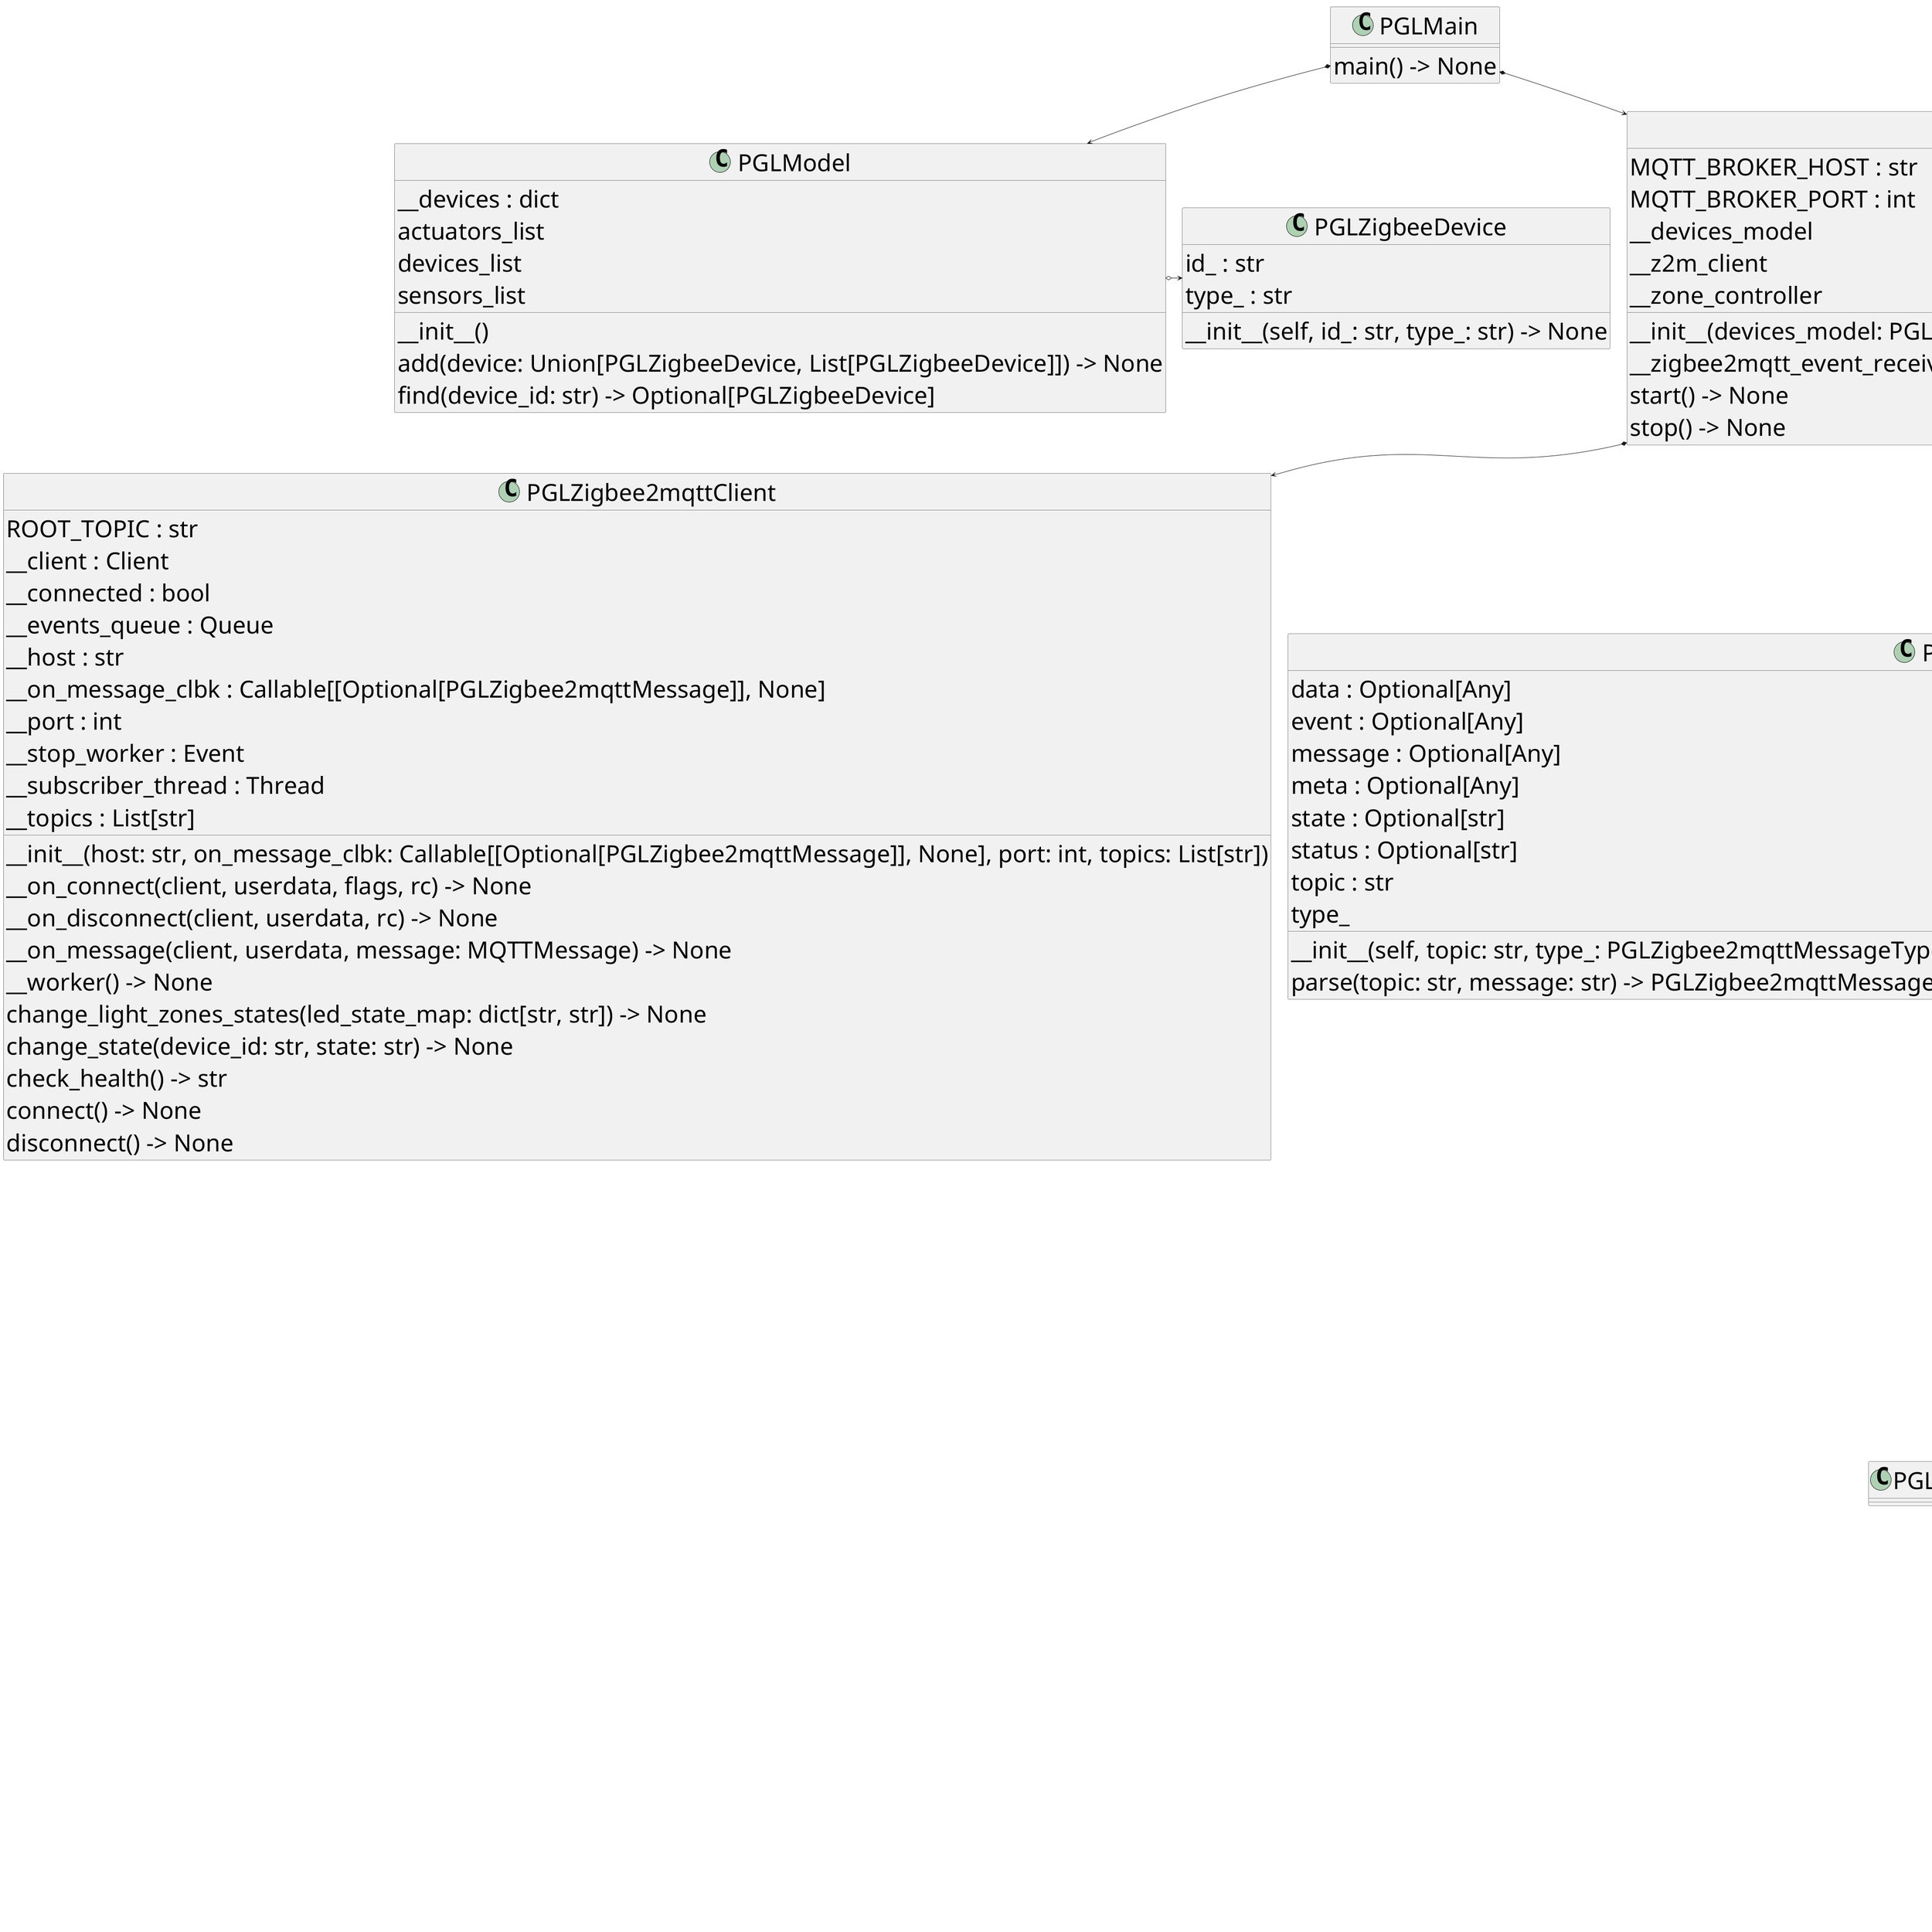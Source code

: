 @startuml classes
set namespaceSeparator none
' skinparam classFontSize 40
' skinparam Fontsize
skinparam defaultFontSize 50


class "PGLMain" as src.PGLMain {
  main() -> None
}

class "Event_" as src.PGLServerAPI.Event_ {
  payload : str
  type : str
  __init__(self, type: str, payload: str) -> None
}
class "PGLController" as src.PGLController.PGLController {
  MQTT_BROKER_HOST : str
  MQTT_BROKER_PORT : int
  __devices_model
  __z2m_client
  __zone_controller
  __init__(devices_model: PGLModel) -> None
  __zigbee2mqtt_event_received(message: PGLZigbee2mqttMessage) -> None
  start() -> None
  stop() -> None
}
class "PGLJourney" as src.PGLJourney.PGLJourney {
  __current_zone : NoneType, int
  __last_zone : int
  __milestones : dict
  __time_limit : timedelta
  __timeout : timedelta
  __timer_thread : Thread
  __zone_times : dict
  server_api_callback
  stop_worker : Event
  __get_bathroom_time() -> datetime.timedelta
  __get_time_passed_in_bathroom() -> datetime.timedelta
  __init__(last_zone: int, server_api_callback)
  __set_milestones_if_complete(zone) -> None
  enter_zone(zone: int) -> None
  get_journey_to_string() -> str
  is_journey_complete() -> bool
  timing_worker() -> None
}
class "PGLModel" as src.PGLModel.PGLModel {
  __devices : dict
  actuators_list
  devices_list
  sensors_list
  __init__()
  add(device: Union[PGLZigbeeDevice, List[PGLZigbeeDevice]]) -> None
  find(device_id: str) -> Optional[PGLZigbeeDevice]
}
class "PGLServerAPI" as src.PGLServerAPI.PGLServerAPI {
  __EMERGENCY_TYPE : str
  __JOURNEY_TYPE : str
  __REQUEST_EMERGENCY_TOPIC : str
  __REQUEST_STORE_EVENT_IN_DB_TOPIC : str
  __events_queue : Queue
  __mqtt_client : Client
  __mqtt_host : str
  __mqtt_port : int
  __stop_worker : Event
  __worker_thread : Thread
  __init__(mqtt_host: str, mqtt_port: int) -> None
  __on_connect(client, userdata, flags, rc) -> None
  __worker() -> None
  add_event_to_queue(payload: str, event_type: str) -> None
  stop_server_api()
}
class "PGLZigbee2mqttClient" as src.PGLZigbee2mqttClient.PGLZigbee2mqttClient {
  ROOT_TOPIC : str
  __client : Client
  __connected : bool
  __events_queue : Queue
  __host : str
  __on_message_clbk : Callable[[Optional[PGLZigbee2mqttMessage]], None]
  __port : int
  __stop_worker : Event
  __subscriber_thread : Thread
  __topics : List[str]
  __init__(host: str, on_message_clbk: Callable[[Optional[PGLZigbee2mqttMessage]], None], port: int, topics: List[str])
  __on_connect(client, userdata, flags, rc) -> None
  __on_disconnect(client, userdata, rc) -> None
  __on_message(client, userdata, message: MQTTMessage) -> None
  __worker() -> None
  change_light_zones_states(led_state_map: dict[str, str]) -> None
  change_state(device_id: str, state: str) -> None
  check_health() -> str
  connect() -> None
  disconnect() -> None
}
class "PGLZigbee2mqttMessage" as src.PGLZigbee2mqttClient.PGLZigbee2mqttMessage {
  data : Optional[Any]
  event : Optional[Any]
  message : Optional[Any]
  meta : Optional[Any]
  state : Optional[str]
  status : Optional[str]
  topic : str
  type_
  __init__(self, topic: str, type_: PGLZigbee2mqttMessageType, data: Any, event: Any, message: Any, meta: Any, status: str, state: str) -> None
  parse(topic: str, message: str) -> PGLZigbee2mqttMessage
}
class "PGLZigbee2mqttMessageType" as src.PGLZigbee2mqttClient.PGLZigbee2mqttMessageType {
}
class "PGLZigbeeDevice" as src.PGLModel.PGLZigbeeDevice {
  id_ : str
  type_ : str
  __init__(self, id_: str, type_: str) -> None
}
class "PGLZoneController" as src.PGLZoneController.PGLZoneController {
  current_zone : Optional[int], NoneType
  direction : str
  journey
  led_states : dict[str, str]
  server_api
  zone_count : int
  zones_devices_map : dict[int, dict[str, str]]
  __get_zones_to_light_up() -> Optional[tuple[int, int]]
  __init__(devices_model: PGLModel)
  __reset_and_send_journey() -> None
  __update_journey_zone(zone) -> bool
  bind_device_to_zone(zone_id: int, device: PGLZigbeeDevice) -> None
  control_zones(device_id) -> Optional[dict[str, str]]
  get_device_id_from_zone_id(zone_id: int, device_type: str) -> str
  get_device_ids_from_zone_ids(zone_ids: list[int], types: list[str])
  get_zone_from_device_id(device_id: str) -> int
  get_zones_devices_map() -> dict[int, dict[str, str]]
  set_device_led_states(zone_to_turn_on: Optional[tuple[int, int]], turn_all_off: Optional[bool])
}

src.PGLMain *--> src.PGLController.PGLController
src.PGLMain *--> src.PGLModel.PGLModel
src.PGLModel.PGLModel o-> src.PGLModel.PGLZigbeeDevice
src.PGLController.PGLController *--> src.PGLZigbee2mqttClient.PGLZigbee2mqttClient
src.PGLController.PGLController *--> src.PGLZoneController.PGLZoneController
src.PGLZoneController.PGLZoneController *--> src.PGLJourney.PGLJourney
src.PGLController.PGLController --> src.PGLZigbee2mqttClient.PGLZigbee2mqttMessage
src.PGLZigbee2mqttClient.PGLZigbee2mqttMessage --> src.PGLZigbee2mqttClient.PGLZigbee2mqttMessageType
src.PGLZoneController.PGLZoneController --> src.PGLServerAPI.PGLServerAPI
src.PGLServerAPI.PGLServerAPI --> src.PGLServerAPI.Event_

@enduml
